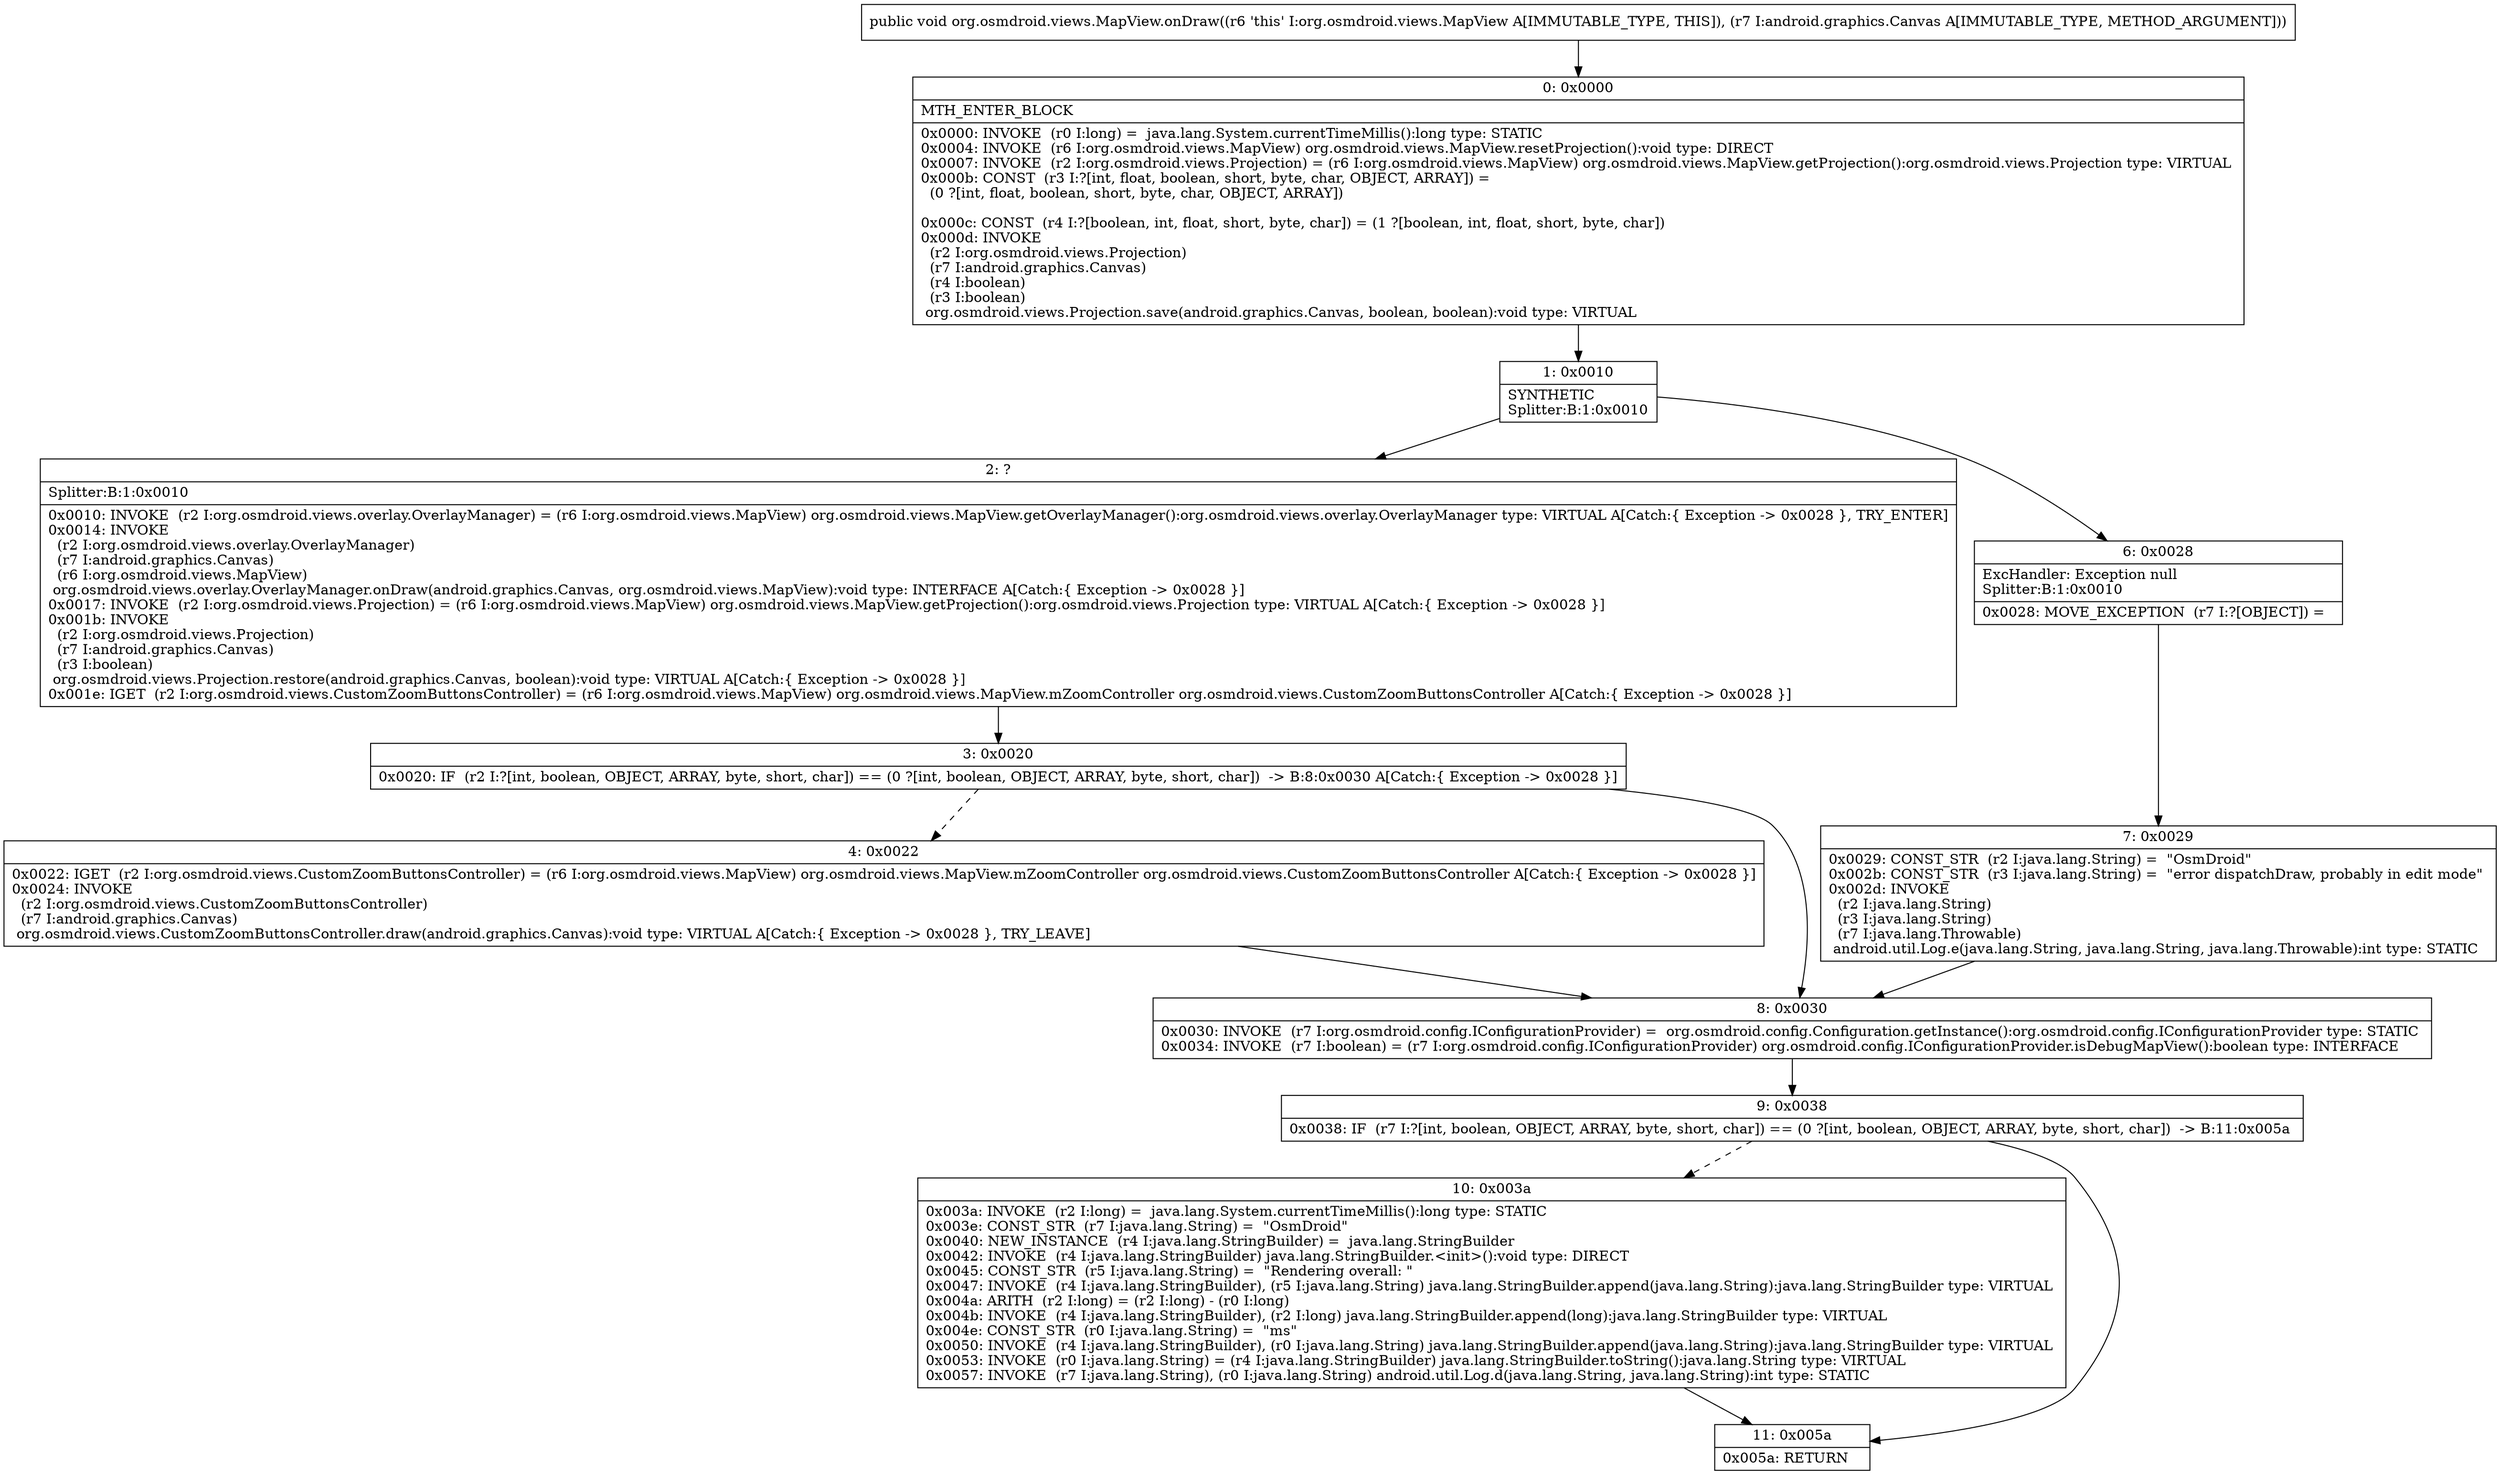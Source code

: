digraph "CFG fororg.osmdroid.views.MapView.onDraw(Landroid\/graphics\/Canvas;)V" {
Node_0 [shape=record,label="{0\:\ 0x0000|MTH_ENTER_BLOCK\l|0x0000: INVOKE  (r0 I:long) =  java.lang.System.currentTimeMillis():long type: STATIC \l0x0004: INVOKE  (r6 I:org.osmdroid.views.MapView) org.osmdroid.views.MapView.resetProjection():void type: DIRECT \l0x0007: INVOKE  (r2 I:org.osmdroid.views.Projection) = (r6 I:org.osmdroid.views.MapView) org.osmdroid.views.MapView.getProjection():org.osmdroid.views.Projection type: VIRTUAL \l0x000b: CONST  (r3 I:?[int, float, boolean, short, byte, char, OBJECT, ARRAY]) = \l  (0 ?[int, float, boolean, short, byte, char, OBJECT, ARRAY])\l \l0x000c: CONST  (r4 I:?[boolean, int, float, short, byte, char]) = (1 ?[boolean, int, float, short, byte, char]) \l0x000d: INVOKE  \l  (r2 I:org.osmdroid.views.Projection)\l  (r7 I:android.graphics.Canvas)\l  (r4 I:boolean)\l  (r3 I:boolean)\l org.osmdroid.views.Projection.save(android.graphics.Canvas, boolean, boolean):void type: VIRTUAL \l}"];
Node_1 [shape=record,label="{1\:\ 0x0010|SYNTHETIC\lSplitter:B:1:0x0010\l}"];
Node_2 [shape=record,label="{2\:\ ?|Splitter:B:1:0x0010\l|0x0010: INVOKE  (r2 I:org.osmdroid.views.overlay.OverlayManager) = (r6 I:org.osmdroid.views.MapView) org.osmdroid.views.MapView.getOverlayManager():org.osmdroid.views.overlay.OverlayManager type: VIRTUAL A[Catch:\{ Exception \-\> 0x0028 \}, TRY_ENTER]\l0x0014: INVOKE  \l  (r2 I:org.osmdroid.views.overlay.OverlayManager)\l  (r7 I:android.graphics.Canvas)\l  (r6 I:org.osmdroid.views.MapView)\l org.osmdroid.views.overlay.OverlayManager.onDraw(android.graphics.Canvas, org.osmdroid.views.MapView):void type: INTERFACE A[Catch:\{ Exception \-\> 0x0028 \}]\l0x0017: INVOKE  (r2 I:org.osmdroid.views.Projection) = (r6 I:org.osmdroid.views.MapView) org.osmdroid.views.MapView.getProjection():org.osmdroid.views.Projection type: VIRTUAL A[Catch:\{ Exception \-\> 0x0028 \}]\l0x001b: INVOKE  \l  (r2 I:org.osmdroid.views.Projection)\l  (r7 I:android.graphics.Canvas)\l  (r3 I:boolean)\l org.osmdroid.views.Projection.restore(android.graphics.Canvas, boolean):void type: VIRTUAL A[Catch:\{ Exception \-\> 0x0028 \}]\l0x001e: IGET  (r2 I:org.osmdroid.views.CustomZoomButtonsController) = (r6 I:org.osmdroid.views.MapView) org.osmdroid.views.MapView.mZoomController org.osmdroid.views.CustomZoomButtonsController A[Catch:\{ Exception \-\> 0x0028 \}]\l}"];
Node_3 [shape=record,label="{3\:\ 0x0020|0x0020: IF  (r2 I:?[int, boolean, OBJECT, ARRAY, byte, short, char]) == (0 ?[int, boolean, OBJECT, ARRAY, byte, short, char])  \-\> B:8:0x0030 A[Catch:\{ Exception \-\> 0x0028 \}]\l}"];
Node_4 [shape=record,label="{4\:\ 0x0022|0x0022: IGET  (r2 I:org.osmdroid.views.CustomZoomButtonsController) = (r6 I:org.osmdroid.views.MapView) org.osmdroid.views.MapView.mZoomController org.osmdroid.views.CustomZoomButtonsController A[Catch:\{ Exception \-\> 0x0028 \}]\l0x0024: INVOKE  \l  (r2 I:org.osmdroid.views.CustomZoomButtonsController)\l  (r7 I:android.graphics.Canvas)\l org.osmdroid.views.CustomZoomButtonsController.draw(android.graphics.Canvas):void type: VIRTUAL A[Catch:\{ Exception \-\> 0x0028 \}, TRY_LEAVE]\l}"];
Node_6 [shape=record,label="{6\:\ 0x0028|ExcHandler: Exception null\lSplitter:B:1:0x0010\l|0x0028: MOVE_EXCEPTION  (r7 I:?[OBJECT]) =  \l}"];
Node_7 [shape=record,label="{7\:\ 0x0029|0x0029: CONST_STR  (r2 I:java.lang.String) =  \"OsmDroid\" \l0x002b: CONST_STR  (r3 I:java.lang.String) =  \"error dispatchDraw, probably in edit mode\" \l0x002d: INVOKE  \l  (r2 I:java.lang.String)\l  (r3 I:java.lang.String)\l  (r7 I:java.lang.Throwable)\l android.util.Log.e(java.lang.String, java.lang.String, java.lang.Throwable):int type: STATIC \l}"];
Node_8 [shape=record,label="{8\:\ 0x0030|0x0030: INVOKE  (r7 I:org.osmdroid.config.IConfigurationProvider) =  org.osmdroid.config.Configuration.getInstance():org.osmdroid.config.IConfigurationProvider type: STATIC \l0x0034: INVOKE  (r7 I:boolean) = (r7 I:org.osmdroid.config.IConfigurationProvider) org.osmdroid.config.IConfigurationProvider.isDebugMapView():boolean type: INTERFACE \l}"];
Node_9 [shape=record,label="{9\:\ 0x0038|0x0038: IF  (r7 I:?[int, boolean, OBJECT, ARRAY, byte, short, char]) == (0 ?[int, boolean, OBJECT, ARRAY, byte, short, char])  \-\> B:11:0x005a \l}"];
Node_10 [shape=record,label="{10\:\ 0x003a|0x003a: INVOKE  (r2 I:long) =  java.lang.System.currentTimeMillis():long type: STATIC \l0x003e: CONST_STR  (r7 I:java.lang.String) =  \"OsmDroid\" \l0x0040: NEW_INSTANCE  (r4 I:java.lang.StringBuilder) =  java.lang.StringBuilder \l0x0042: INVOKE  (r4 I:java.lang.StringBuilder) java.lang.StringBuilder.\<init\>():void type: DIRECT \l0x0045: CONST_STR  (r5 I:java.lang.String) =  \"Rendering overall: \" \l0x0047: INVOKE  (r4 I:java.lang.StringBuilder), (r5 I:java.lang.String) java.lang.StringBuilder.append(java.lang.String):java.lang.StringBuilder type: VIRTUAL \l0x004a: ARITH  (r2 I:long) = (r2 I:long) \- (r0 I:long) \l0x004b: INVOKE  (r4 I:java.lang.StringBuilder), (r2 I:long) java.lang.StringBuilder.append(long):java.lang.StringBuilder type: VIRTUAL \l0x004e: CONST_STR  (r0 I:java.lang.String) =  \"ms\" \l0x0050: INVOKE  (r4 I:java.lang.StringBuilder), (r0 I:java.lang.String) java.lang.StringBuilder.append(java.lang.String):java.lang.StringBuilder type: VIRTUAL \l0x0053: INVOKE  (r0 I:java.lang.String) = (r4 I:java.lang.StringBuilder) java.lang.StringBuilder.toString():java.lang.String type: VIRTUAL \l0x0057: INVOKE  (r7 I:java.lang.String), (r0 I:java.lang.String) android.util.Log.d(java.lang.String, java.lang.String):int type: STATIC \l}"];
Node_11 [shape=record,label="{11\:\ 0x005a|0x005a: RETURN   \l}"];
MethodNode[shape=record,label="{public void org.osmdroid.views.MapView.onDraw((r6 'this' I:org.osmdroid.views.MapView A[IMMUTABLE_TYPE, THIS]), (r7 I:android.graphics.Canvas A[IMMUTABLE_TYPE, METHOD_ARGUMENT])) }"];
MethodNode -> Node_0;
Node_0 -> Node_1;
Node_1 -> Node_2;
Node_1 -> Node_6;
Node_2 -> Node_3;
Node_3 -> Node_4[style=dashed];
Node_3 -> Node_8;
Node_4 -> Node_8;
Node_6 -> Node_7;
Node_7 -> Node_8;
Node_8 -> Node_9;
Node_9 -> Node_10[style=dashed];
Node_9 -> Node_11;
Node_10 -> Node_11;
}

